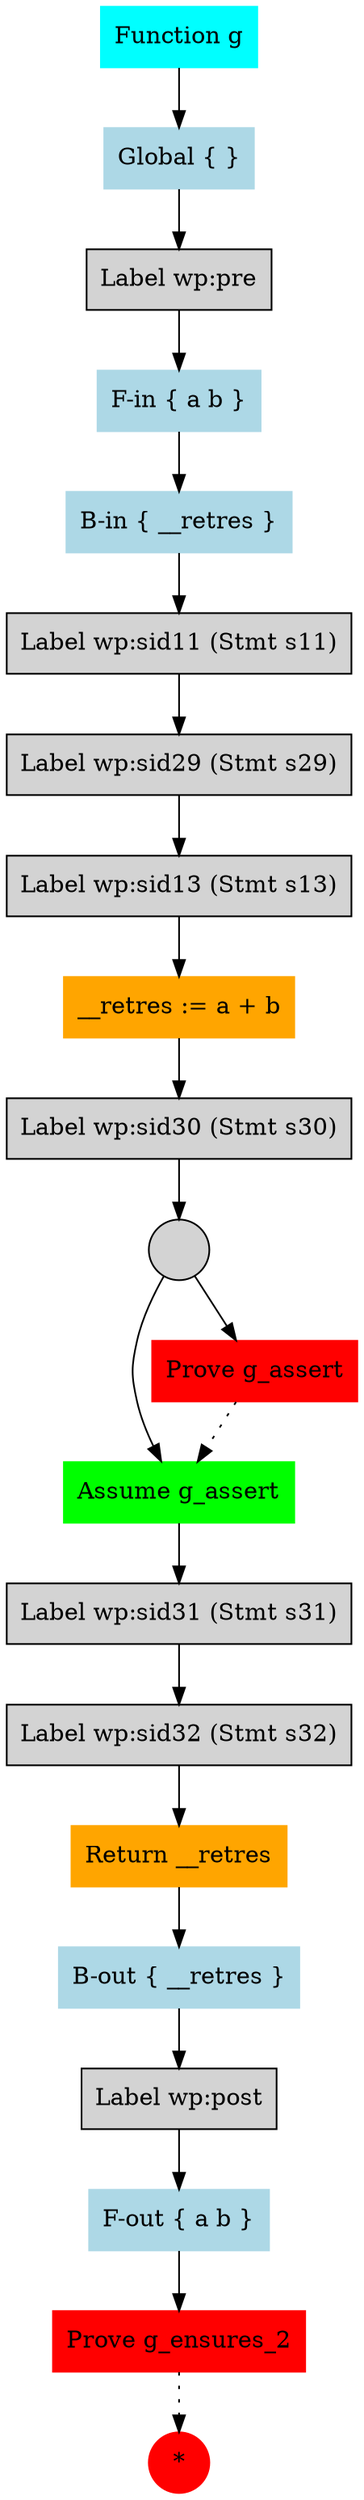 digraph g {
  rankdir = TB ;
  node [ style = filled, shape = box ] ;
  N000 [ color = red, shape = circle, label = "*" ] ;
  N034 [ color=red , label="Prove g_ensures_2" ] ;
  N034 -> N000 [ style=dotted ] ;
  N035 [ color=lightblue , label="F-out { a b }" ] ;
 N035 -> N034 ;
  N036 [ label="Label wp:post" ] ;
 N036 -> N035 ;
  N037 [ color=lightblue , label="B-out { __retres }" ] ;
 N037 -> N036 ;
  N038 [ color=orange , label="Return __retres" ] ;
 N038 -> N037 ;
  N039 [ label="Label wp:sid32 (Stmt s32)" ] ;
 N039 -> N038 ;
  N040 [ label="Label wp:sid31 (Stmt s31)" ] ;
 N040 -> N039 ;
  N041 [ color=green , label="Assume g_assert" ] ;
 N041 -> N040 ;
  N042 [ color=red , label="Prove g_assert" ] ;
  N042 -> N041 [ style=dotted ] ;
  N043 [ label="" , shape=circle ] ;
 N043 -> N042 ;
 N043 -> N041 ;
  N044 [ label="Label wp:sid30 (Stmt s30)" ] ;
 N044 -> N043 ;
  N045 [ color=orange , label="__retres := a + b" ] ;
 N045 -> N044 ;
  N046 [ label="Label wp:sid13 (Stmt s13)" ] ;
 N046 -> N045 ;
  N047 [ label="Label wp:sid29 (Stmt s29)" ] ;
 N047 -> N046 ;
  N048 [ label="Label wp:sid11 (Stmt s11)" ] ;
 N048 -> N047 ;
  N049 [ color=lightblue , label="B-in { __retres }" ] ;
 N049 -> N048 ;
  N050 [ color=lightblue , label="F-in { a b }" ] ;
 N050 -> N049 ;
  N051 [ label="Label wp:pre" ] ;
 N051 -> N050 ;
  N052 [ color=lightblue , label="Global { }" ] ;
 N052 -> N051 ;
  N053 [ color=cyan , label="Function g" ] ;
 N053 -> N052 ;
}
